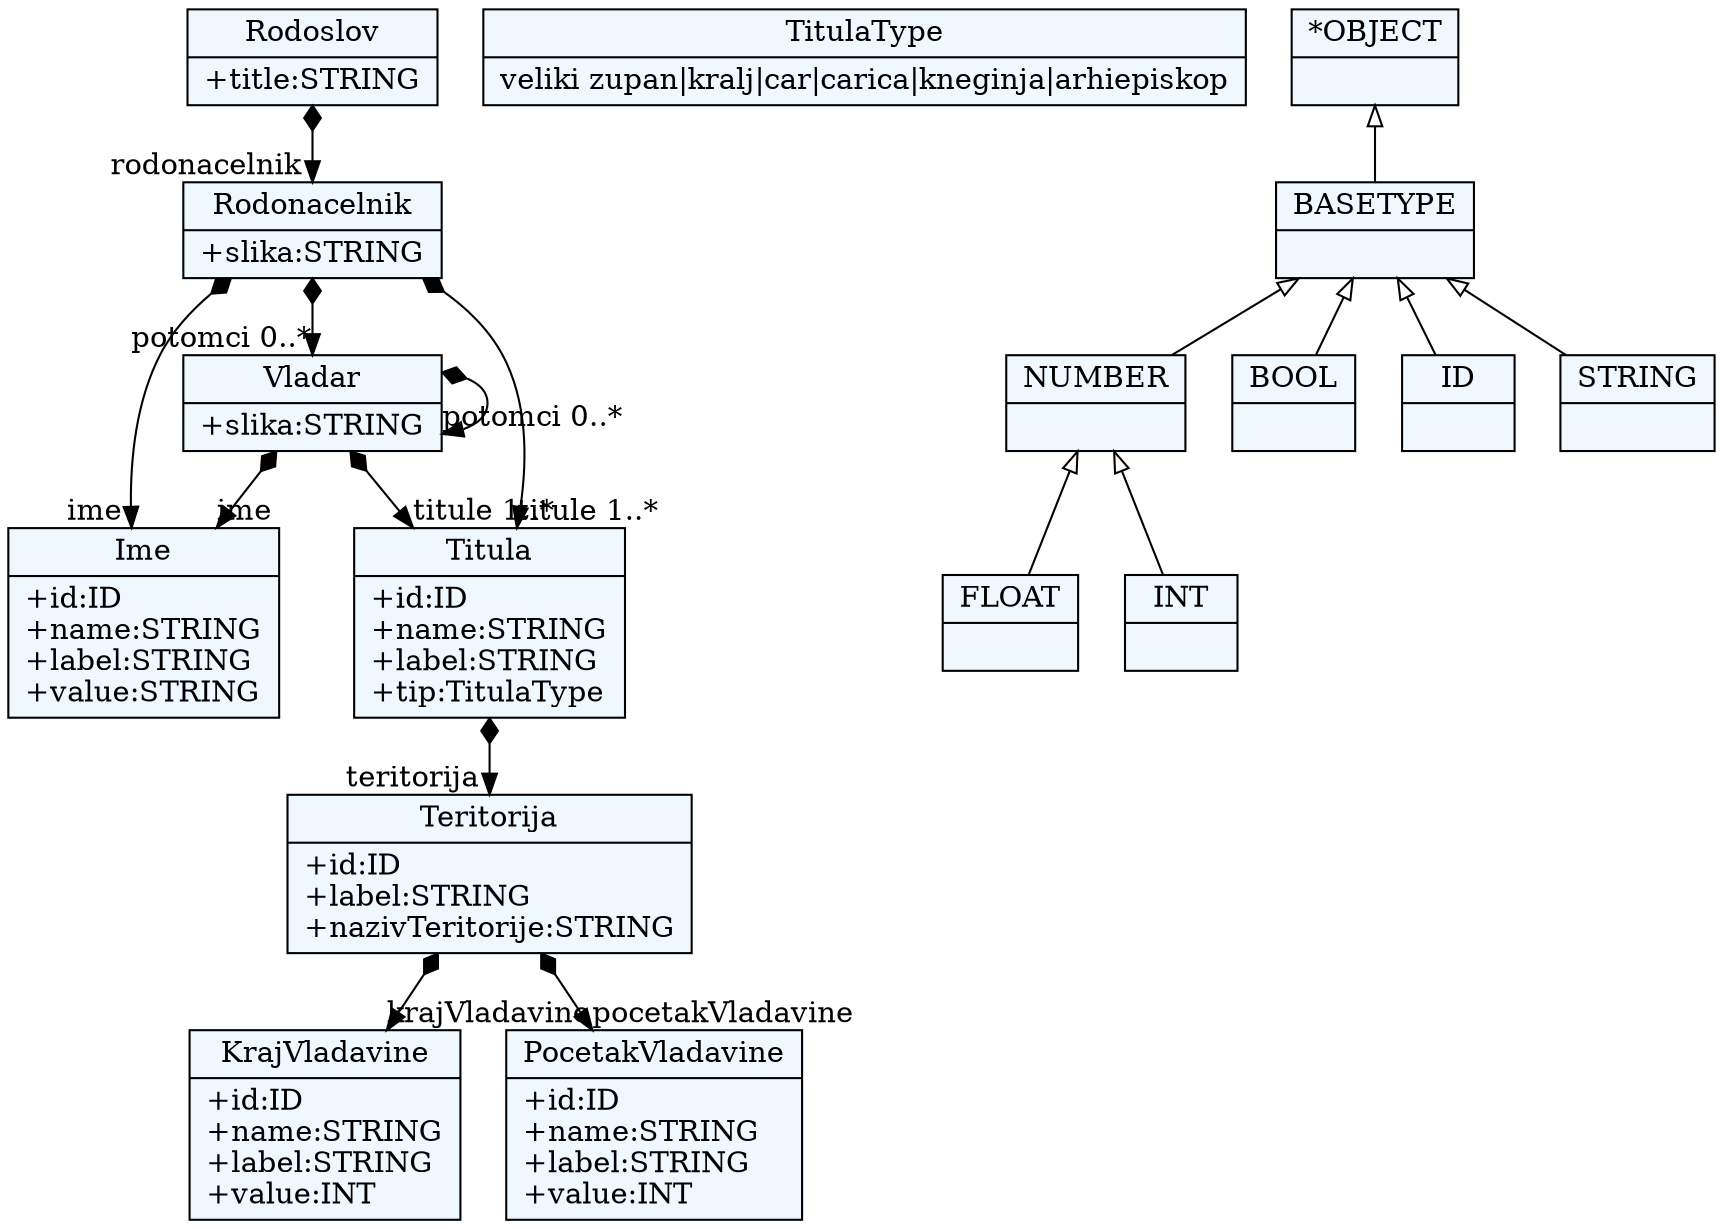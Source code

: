 
    digraph xtext {
    fontname = "Bitstream Vera Sans"
    fontsize = 8
    node[
        shape=record,
        style=filled,
        fillcolor=aliceblue
    ]
    nodesep = 0.3
    edge[dir=black,arrowtail=empty]


21026008[ label="{Ime|+id:ID\l+name:STRING\l+label:STRING\l+value:STRING\l}"]

21023176 -> 21026008[arrowtail=diamond, dir=both, headlabel="ime "]
21023176 -> 21028840[arrowtail=diamond, dir=both, headlabel="titule 1..*"]
21023176 -> 21023176[arrowtail=diamond, dir=both, headlabel="potomci 0..*"]
21023176[ label="{Vladar|+slika:STRING\l}"]

21031672[ label="{TitulaType|veliki zupan\|kralj\|car\|carica\|kneginja\|arhiepiskop}"]

21028840 -> 21034504[arrowtail=diamond, dir=both, headlabel="teritorija "]
21028840[ label="{Titula|+id:ID\l+name:STRING\l+label:STRING\l+tip:TitulaType\l}"]

21020344 -> 21026008[arrowtail=diamond, dir=both, headlabel="ime "]
21020344 -> 21028840[arrowtail=diamond, dir=both, headlabel="titule 1..*"]
21020344 -> 21023176[arrowtail=diamond, dir=both, headlabel="potomci 0..*"]
21020344[ label="{Rodonacelnik|+slika:STRING\l}"]

21012792 -> 21020344[arrowtail=diamond, dir=both, headlabel="rodonacelnik "]
21012792[ label="{Rodoslov|+title:STRING\l}"]

21007128[ label="{KrajVladavine|+id:ID\l+name:STRING\l+label:STRING\l+value:INT\l}"]

21034504 -> 21027896[arrowtail=diamond, dir=both, headlabel="pocetakVladavine "]
21034504 -> 21007128[arrowtail=diamond, dir=both, headlabel="krajVladavine "]
21034504[ label="{Teritorija|+id:ID\l+label:STRING\l+nazivTeritorije:STRING\l}"]

21027896[ label="{PocetakVladavine|+id:ID\l+name:STRING\l+label:STRING\l+value:INT\l}"]

21016568[ label="{BASETYPE|}"]
21016568 -> 21013736 [dir=back]
21016568 -> 21005240 [dir=back]
21016568 -> 51235928 [dir=back]
21016568 -> 51238760 [dir=back]

51235928[ label="{ID|}"]

21010904[ label="{FLOAT|}"]

21005240[ label="{BOOL|}"]

51238760[ label="{STRING|}"]

21013736[ label="{NUMBER|}"]
21013736 -> 21010904 [dir=back]
21013736 -> 21008072 [dir=back]

21008072[ label="{INT|}"]

21019400[ label="{*OBJECT|}"]
21019400 -> 21016568 [dir=back]


}
